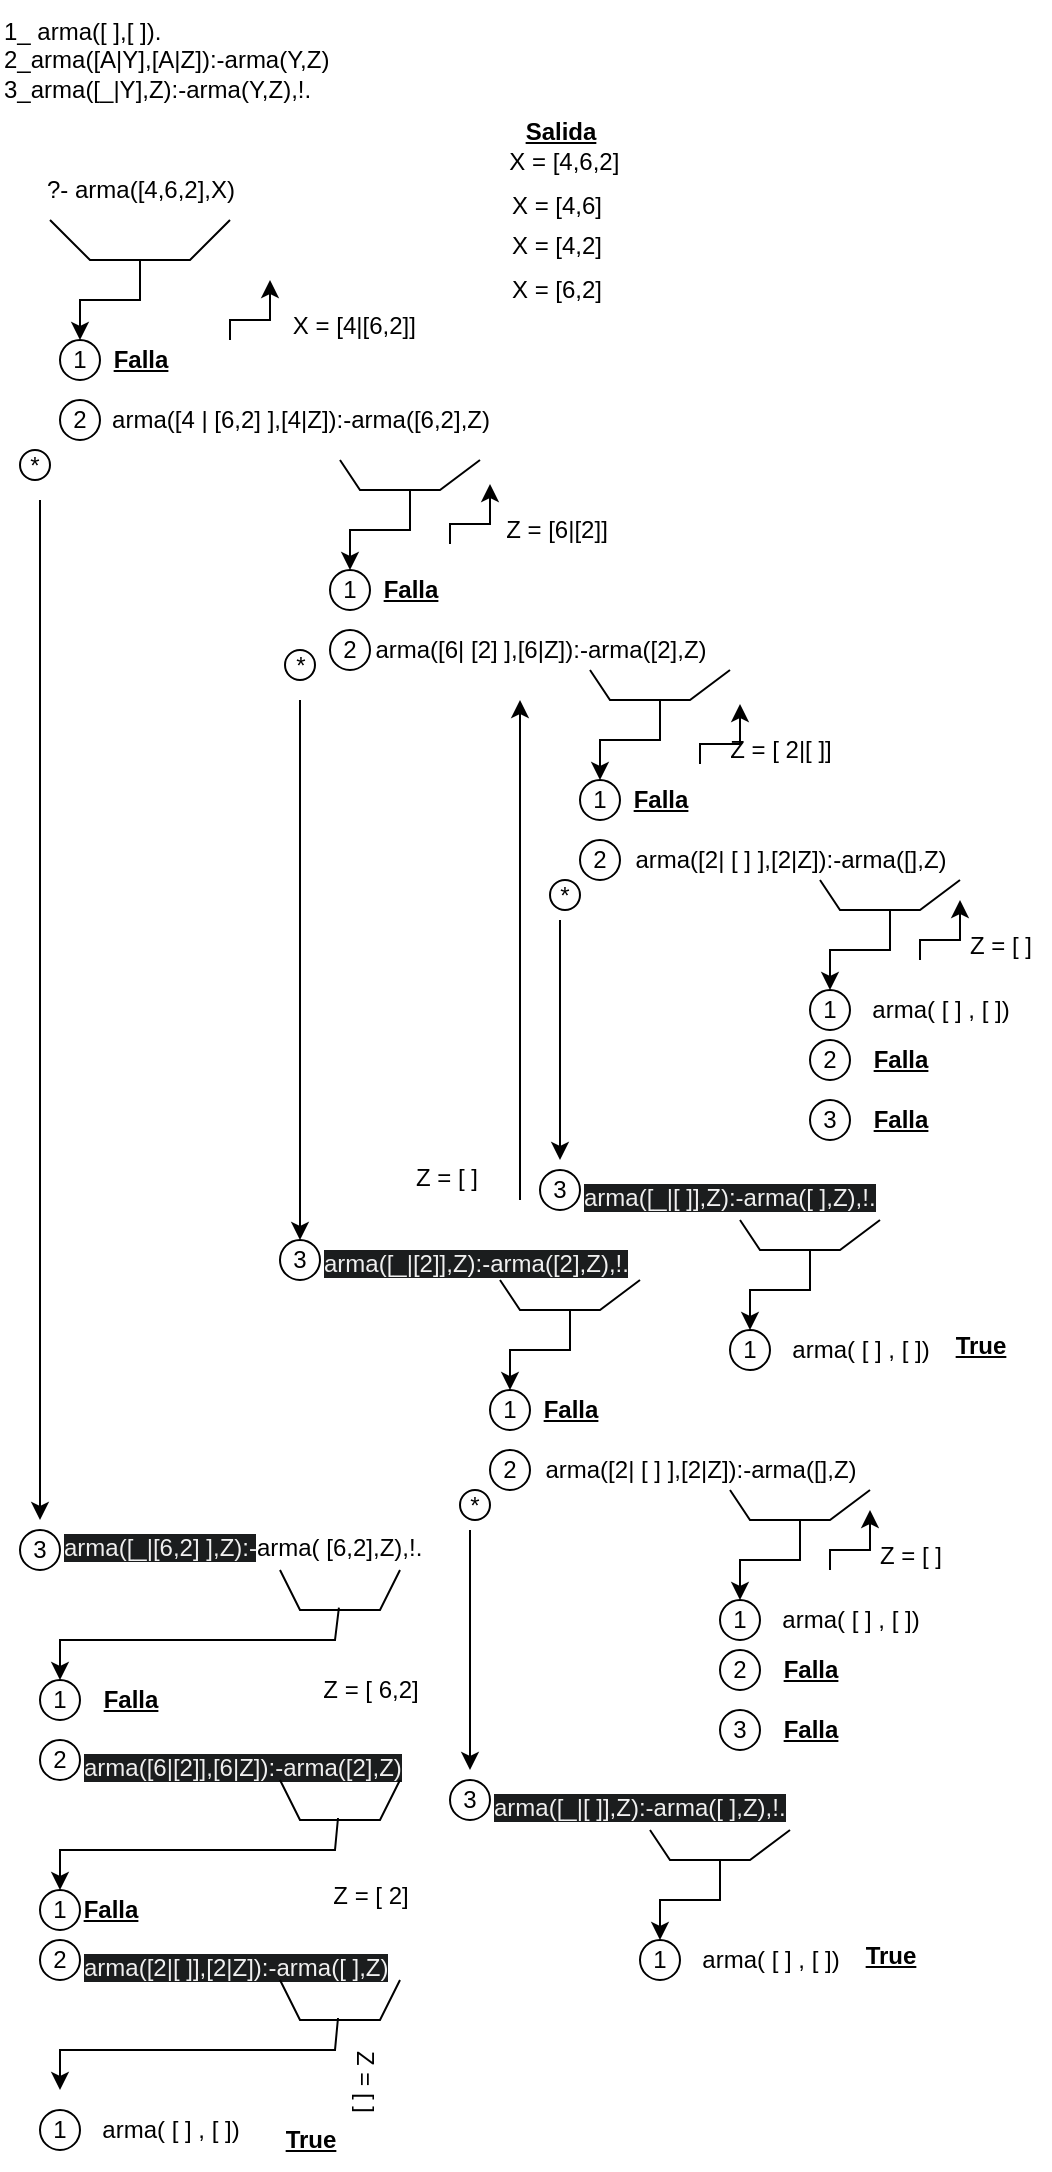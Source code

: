 <mxfile version="24.0.4" type="device">
  <diagram name="Página-1" id="GwPnhQOlcpGXeIiwjhAs">
    <mxGraphModel dx="1110" dy="437" grid="1" gridSize="10" guides="1" tooltips="1" connect="1" arrows="1" fold="1" page="1" pageScale="1" pageWidth="827" pageHeight="1169" math="0" shadow="0">
      <root>
        <mxCell id="0" />
        <mxCell id="1" parent="0" />
        <mxCell id="MnORDkhywNu7CgQ3jfC_-1" value="1_ arma([ ],[ ]).&lt;div&gt;2_&lt;span style=&quot;background-color: initial;&quot;&gt;arma([A|Y],[A|Z]):-arma(Y,Z)&lt;/span&gt;&lt;/div&gt;&lt;div&gt;3_arma([_|Y],Z):-arma(Y,Z),!.&lt;/div&gt;" style="text;html=1;align=left;verticalAlign=middle;resizable=0;points=[];autosize=1;strokeColor=none;fillColor=none;" vertex="1" parent="1">
          <mxGeometry x="10" width="190" height="60" as="geometry" />
        </mxCell>
        <mxCell id="MnORDkhywNu7CgQ3jfC_-2" value="?- arma([4,6,2],X)" style="text;html=1;align=center;verticalAlign=middle;resizable=0;points=[];autosize=1;strokeColor=none;fillColor=none;" vertex="1" parent="1">
          <mxGeometry x="20" y="80" width="120" height="30" as="geometry" />
        </mxCell>
        <mxCell id="MnORDkhywNu7CgQ3jfC_-3" value="" style="endArrow=none;html=1;rounded=0;" edge="1" parent="1">
          <mxGeometry width="50" height="50" relative="1" as="geometry">
            <mxPoint x="35" y="110" as="sourcePoint" />
            <mxPoint x="125" y="110" as="targetPoint" />
            <Array as="points">
              <mxPoint x="55" y="130" />
              <mxPoint x="75" y="130" />
              <mxPoint x="105" y="130" />
            </Array>
          </mxGeometry>
        </mxCell>
        <mxCell id="MnORDkhywNu7CgQ3jfC_-5" value="" style="endArrow=classic;html=1;rounded=0;" edge="1" parent="1">
          <mxGeometry width="50" height="50" relative="1" as="geometry">
            <mxPoint x="80" y="130" as="sourcePoint" />
            <mxPoint x="50" y="170" as="targetPoint" />
            <Array as="points">
              <mxPoint x="80" y="150" />
              <mxPoint x="50" y="150" />
            </Array>
          </mxGeometry>
        </mxCell>
        <mxCell id="MnORDkhywNu7CgQ3jfC_-6" value="1" style="ellipse;whiteSpace=wrap;html=1;aspect=fixed;" vertex="1" parent="1">
          <mxGeometry x="40" y="170" width="20" height="20" as="geometry" />
        </mxCell>
        <mxCell id="MnORDkhywNu7CgQ3jfC_-7" value="2" style="ellipse;whiteSpace=wrap;html=1;aspect=fixed;" vertex="1" parent="1">
          <mxGeometry x="40" y="200" width="20" height="20" as="geometry" />
        </mxCell>
        <mxCell id="MnORDkhywNu7CgQ3jfC_-9" value="&lt;b&gt;&lt;u&gt;Falla&lt;/u&gt;&lt;/b&gt;" style="text;html=1;align=center;verticalAlign=middle;resizable=0;points=[];autosize=1;strokeColor=none;fillColor=none;" vertex="1" parent="1">
          <mxGeometry x="55" y="165" width="50" height="30" as="geometry" />
        </mxCell>
        <mxCell id="MnORDkhywNu7CgQ3jfC_-10" value="&lt;span style=&quot;text-align: left;&quot;&gt;arma([4 | [6,2] ],[4|Z]):-arma([6,2],Z)&lt;/span&gt;" style="text;html=1;align=center;verticalAlign=middle;resizable=0;points=[];autosize=1;strokeColor=none;fillColor=none;" vertex="1" parent="1">
          <mxGeometry x="55" y="195" width="210" height="30" as="geometry" />
        </mxCell>
        <mxCell id="MnORDkhywNu7CgQ3jfC_-25" value="" style="endArrow=none;html=1;rounded=0;" edge="1" parent="1">
          <mxGeometry width="50" height="50" relative="1" as="geometry">
            <mxPoint x="180" y="230" as="sourcePoint" />
            <mxPoint x="250" y="230" as="targetPoint" />
            <Array as="points">
              <mxPoint x="190" y="245" />
              <mxPoint x="210" y="245" />
              <mxPoint x="230" y="245" />
            </Array>
          </mxGeometry>
        </mxCell>
        <mxCell id="MnORDkhywNu7CgQ3jfC_-26" value="" style="endArrow=classic;html=1;rounded=0;" edge="1" parent="1">
          <mxGeometry width="50" height="50" relative="1" as="geometry">
            <mxPoint x="215" y="245" as="sourcePoint" />
            <mxPoint x="185" y="285" as="targetPoint" />
            <Array as="points">
              <mxPoint x="215" y="265" />
              <mxPoint x="185" y="265" />
            </Array>
          </mxGeometry>
        </mxCell>
        <mxCell id="MnORDkhywNu7CgQ3jfC_-27" value="1" style="ellipse;whiteSpace=wrap;html=1;aspect=fixed;" vertex="1" parent="1">
          <mxGeometry x="175" y="285" width="20" height="20" as="geometry" />
        </mxCell>
        <mxCell id="MnORDkhywNu7CgQ3jfC_-28" value="2" style="ellipse;whiteSpace=wrap;html=1;aspect=fixed;" vertex="1" parent="1">
          <mxGeometry x="175" y="315" width="20" height="20" as="geometry" />
        </mxCell>
        <mxCell id="MnORDkhywNu7CgQ3jfC_-29" value="&lt;b&gt;&lt;u&gt;Falla&lt;/u&gt;&lt;/b&gt;" style="text;html=1;align=center;verticalAlign=middle;resizable=0;points=[];autosize=1;strokeColor=none;fillColor=none;" vertex="1" parent="1">
          <mxGeometry x="190" y="280" width="50" height="30" as="geometry" />
        </mxCell>
        <mxCell id="MnORDkhywNu7CgQ3jfC_-30" value="&lt;span style=&quot;text-align: left;&quot;&gt;arma([6| [2] ],[6|Z]):-arma([2],Z)&lt;/span&gt;" style="text;html=1;align=center;verticalAlign=middle;resizable=0;points=[];autosize=1;strokeColor=none;fillColor=none;" vertex="1" parent="1">
          <mxGeometry x="185" y="310" width="190" height="30" as="geometry" />
        </mxCell>
        <mxCell id="MnORDkhywNu7CgQ3jfC_-31" value="*" style="ellipse;whiteSpace=wrap;html=1;aspect=fixed;" vertex="1" parent="1">
          <mxGeometry x="20" y="225" width="15" height="15" as="geometry" />
        </mxCell>
        <mxCell id="MnORDkhywNu7CgQ3jfC_-32" value="*" style="ellipse;whiteSpace=wrap;html=1;aspect=fixed;" vertex="1" parent="1">
          <mxGeometry x="152.5" y="325" width="15" height="15" as="geometry" />
        </mxCell>
        <mxCell id="MnORDkhywNu7CgQ3jfC_-33" value="" style="endArrow=none;html=1;rounded=0;" edge="1" parent="1">
          <mxGeometry width="50" height="50" relative="1" as="geometry">
            <mxPoint x="305" y="335" as="sourcePoint" />
            <mxPoint x="375" y="335" as="targetPoint" />
            <Array as="points">
              <mxPoint x="315" y="350" />
              <mxPoint x="335" y="350" />
              <mxPoint x="355" y="350" />
            </Array>
          </mxGeometry>
        </mxCell>
        <mxCell id="MnORDkhywNu7CgQ3jfC_-34" value="" style="endArrow=classic;html=1;rounded=0;" edge="1" parent="1">
          <mxGeometry width="50" height="50" relative="1" as="geometry">
            <mxPoint x="340" y="350" as="sourcePoint" />
            <mxPoint x="310" y="390" as="targetPoint" />
            <Array as="points">
              <mxPoint x="340" y="370" />
              <mxPoint x="310" y="370" />
            </Array>
          </mxGeometry>
        </mxCell>
        <mxCell id="MnORDkhywNu7CgQ3jfC_-35" value="1" style="ellipse;whiteSpace=wrap;html=1;aspect=fixed;" vertex="1" parent="1">
          <mxGeometry x="300" y="390" width="20" height="20" as="geometry" />
        </mxCell>
        <mxCell id="MnORDkhywNu7CgQ3jfC_-36" value="2" style="ellipse;whiteSpace=wrap;html=1;aspect=fixed;" vertex="1" parent="1">
          <mxGeometry x="300" y="420" width="20" height="20" as="geometry" />
        </mxCell>
        <mxCell id="MnORDkhywNu7CgQ3jfC_-37" value="&lt;b&gt;&lt;u&gt;Falla&lt;/u&gt;&lt;/b&gt;" style="text;html=1;align=center;verticalAlign=middle;resizable=0;points=[];autosize=1;strokeColor=none;fillColor=none;" vertex="1" parent="1">
          <mxGeometry x="315" y="385" width="50" height="30" as="geometry" />
        </mxCell>
        <mxCell id="MnORDkhywNu7CgQ3jfC_-38" value="&lt;span style=&quot;text-align: left;&quot;&gt;arma([2| [ ] ],[2|Z]):-arma([],Z)&lt;/span&gt;" style="text;html=1;align=center;verticalAlign=middle;resizable=0;points=[];autosize=1;strokeColor=none;fillColor=none;" vertex="1" parent="1">
          <mxGeometry x="315" y="415" width="180" height="30" as="geometry" />
        </mxCell>
        <mxCell id="MnORDkhywNu7CgQ3jfC_-39" value="*" style="ellipse;whiteSpace=wrap;html=1;aspect=fixed;" vertex="1" parent="1">
          <mxGeometry x="285" y="440" width="15" height="15" as="geometry" />
        </mxCell>
        <mxCell id="MnORDkhywNu7CgQ3jfC_-40" value="" style="endArrow=none;html=1;rounded=0;" edge="1" parent="1">
          <mxGeometry width="50" height="50" relative="1" as="geometry">
            <mxPoint x="420" y="440" as="sourcePoint" />
            <mxPoint x="490" y="440" as="targetPoint" />
            <Array as="points">
              <mxPoint x="430" y="455" />
              <mxPoint x="450" y="455" />
              <mxPoint x="470" y="455" />
            </Array>
          </mxGeometry>
        </mxCell>
        <mxCell id="MnORDkhywNu7CgQ3jfC_-41" value="" style="endArrow=classic;html=1;rounded=0;" edge="1" parent="1">
          <mxGeometry width="50" height="50" relative="1" as="geometry">
            <mxPoint x="455" y="455" as="sourcePoint" />
            <mxPoint x="425" y="495" as="targetPoint" />
            <Array as="points">
              <mxPoint x="455" y="475" />
              <mxPoint x="425" y="475" />
            </Array>
          </mxGeometry>
        </mxCell>
        <mxCell id="MnORDkhywNu7CgQ3jfC_-42" value="1" style="ellipse;whiteSpace=wrap;html=1;aspect=fixed;" vertex="1" parent="1">
          <mxGeometry x="415" y="495" width="20" height="20" as="geometry" />
        </mxCell>
        <mxCell id="MnORDkhywNu7CgQ3jfC_-44" value="arma( [ ] , [ ])" style="text;html=1;align=center;verticalAlign=middle;resizable=0;points=[];autosize=1;strokeColor=none;fillColor=none;" vertex="1" parent="1">
          <mxGeometry x="435" y="490" width="90" height="30" as="geometry" />
        </mxCell>
        <mxCell id="MnORDkhywNu7CgQ3jfC_-47" value="" style="endArrow=classic;html=1;rounded=0;" edge="1" parent="1">
          <mxGeometry width="50" height="50" relative="1" as="geometry">
            <mxPoint x="470" y="480" as="sourcePoint" />
            <mxPoint x="490" y="450" as="targetPoint" />
            <Array as="points">
              <mxPoint x="470" y="470" />
              <mxPoint x="490" y="470" />
            </Array>
          </mxGeometry>
        </mxCell>
        <mxCell id="MnORDkhywNu7CgQ3jfC_-48" value="Z = [ ]" style="text;html=1;align=center;verticalAlign=middle;resizable=0;points=[];autosize=1;strokeColor=none;fillColor=none;" vertex="1" parent="1">
          <mxGeometry x="485" y="458" width="50" height="30" as="geometry" />
        </mxCell>
        <mxCell id="MnORDkhywNu7CgQ3jfC_-49" value="2" style="ellipse;whiteSpace=wrap;html=1;aspect=fixed;" vertex="1" parent="1">
          <mxGeometry x="415" y="520" width="20" height="20" as="geometry" />
        </mxCell>
        <mxCell id="MnORDkhywNu7CgQ3jfC_-50" value="3" style="ellipse;whiteSpace=wrap;html=1;aspect=fixed;" vertex="1" parent="1">
          <mxGeometry x="415" y="550" width="20" height="20" as="geometry" />
        </mxCell>
        <mxCell id="MnORDkhywNu7CgQ3jfC_-51" value="&lt;b&gt;&lt;u&gt;Falla&lt;/u&gt;&lt;/b&gt;" style="text;html=1;align=center;verticalAlign=middle;resizable=0;points=[];autosize=1;strokeColor=none;fillColor=none;" vertex="1" parent="1">
          <mxGeometry x="435" y="515" width="50" height="30" as="geometry" />
        </mxCell>
        <mxCell id="MnORDkhywNu7CgQ3jfC_-52" value="&lt;b&gt;&lt;u&gt;Falla&lt;/u&gt;&lt;/b&gt;" style="text;html=1;align=center;verticalAlign=middle;resizable=0;points=[];autosize=1;strokeColor=none;fillColor=none;" vertex="1" parent="1">
          <mxGeometry x="435" y="545" width="50" height="30" as="geometry" />
        </mxCell>
        <mxCell id="MnORDkhywNu7CgQ3jfC_-53" value="" style="endArrow=classic;html=1;rounded=0;" edge="1" parent="1">
          <mxGeometry width="50" height="50" relative="1" as="geometry">
            <mxPoint x="290" y="460" as="sourcePoint" />
            <mxPoint x="290" y="580" as="targetPoint" />
          </mxGeometry>
        </mxCell>
        <mxCell id="MnORDkhywNu7CgQ3jfC_-63" value="" style="endArrow=classic;html=1;rounded=0;" edge="1" parent="1">
          <mxGeometry width="50" height="50" relative="1" as="geometry">
            <mxPoint x="160" y="350" as="sourcePoint" />
            <mxPoint x="160" y="620" as="targetPoint" />
          </mxGeometry>
        </mxCell>
        <mxCell id="MnORDkhywNu7CgQ3jfC_-88" value="" style="endArrow=classic;html=1;rounded=0;" edge="1" parent="1">
          <mxGeometry width="50" height="50" relative="1" as="geometry">
            <mxPoint x="30" y="250" as="sourcePoint" />
            <mxPoint x="30" y="760" as="targetPoint" />
          </mxGeometry>
        </mxCell>
        <mxCell id="MnORDkhywNu7CgQ3jfC_-89" value="3" style="ellipse;whiteSpace=wrap;html=1;aspect=fixed;" vertex="1" parent="1">
          <mxGeometry x="20" y="765" width="20" height="20" as="geometry" />
        </mxCell>
        <mxCell id="MnORDkhywNu7CgQ3jfC_-90" value="&lt;span style=&quot;color: rgb(240, 240, 240); font-family: Helvetica; font-size: 12px; font-style: normal; font-variant-ligatures: normal; font-variant-caps: normal; font-weight: 400; letter-spacing: normal; orphans: 2; text-align: left; text-indent: 0px; text-transform: none; widows: 2; word-spacing: 0px; -webkit-text-stroke-width: 0px; white-space: nowrap; background-color: rgb(27, 29, 30); text-decoration-thickness: initial; text-decoration-style: initial; text-decoration-color: initial; display: inline !important; float: none;&quot;&gt;arma([_|[6,2] ],Z):-&lt;/span&gt;&lt;span style=&quot;text-wrap: nowrap;&quot;&gt;arma( [6,2],Z),!.&lt;/span&gt;" style="text;whiteSpace=wrap;html=1;" vertex="1" parent="1">
          <mxGeometry x="40" y="760" width="190" height="40" as="geometry" />
        </mxCell>
        <mxCell id="MnORDkhywNu7CgQ3jfC_-93" value="" style="endArrow=classic;html=1;rounded=0;" edge="1" parent="1">
          <mxGeometry width="50" height="50" relative="1" as="geometry">
            <mxPoint x="360" y="382" as="sourcePoint" />
            <mxPoint x="380" y="352" as="targetPoint" />
            <Array as="points">
              <mxPoint x="360" y="372" />
              <mxPoint x="380" y="372" />
            </Array>
          </mxGeometry>
        </mxCell>
        <mxCell id="MnORDkhywNu7CgQ3jfC_-94" value="Z = [ 2|[ ]]" style="text;html=1;align=center;verticalAlign=middle;resizable=0;points=[];autosize=1;strokeColor=none;fillColor=none;" vertex="1" parent="1">
          <mxGeometry x="365" y="360" width="70" height="30" as="geometry" />
        </mxCell>
        <mxCell id="MnORDkhywNu7CgQ3jfC_-95" value="" style="endArrow=classic;html=1;rounded=0;" edge="1" parent="1">
          <mxGeometry width="50" height="50" relative="1" as="geometry">
            <mxPoint x="235" y="272" as="sourcePoint" />
            <mxPoint x="255" y="242" as="targetPoint" />
            <Array as="points">
              <mxPoint x="235" y="262" />
              <mxPoint x="255" y="262" />
            </Array>
          </mxGeometry>
        </mxCell>
        <mxCell id="MnORDkhywNu7CgQ3jfC_-96" value="Z = [6|[2]]" style="text;html=1;align=center;verticalAlign=middle;resizable=0;points=[];autosize=1;strokeColor=none;fillColor=none;" vertex="1" parent="1">
          <mxGeometry x="252.5" y="250" width="70" height="30" as="geometry" />
        </mxCell>
        <mxCell id="MnORDkhywNu7CgQ3jfC_-109" value="" style="endArrow=classic;html=1;rounded=0;" edge="1" parent="1">
          <mxGeometry width="50" height="50" relative="1" as="geometry">
            <mxPoint x="125" y="170" as="sourcePoint" />
            <mxPoint x="145" y="140" as="targetPoint" />
            <Array as="points">
              <mxPoint x="125" y="160" />
              <mxPoint x="145" y="160" />
            </Array>
          </mxGeometry>
        </mxCell>
        <mxCell id="MnORDkhywNu7CgQ3jfC_-110" value="&amp;nbsp; &amp;nbsp; X = [4|[6,2]]" style="text;html=1;align=center;verticalAlign=middle;resizable=0;points=[];autosize=1;strokeColor=none;fillColor=none;" vertex="1" parent="1">
          <mxGeometry x="130" y="148" width="100" height="30" as="geometry" />
        </mxCell>
        <mxCell id="MnORDkhywNu7CgQ3jfC_-111" value="&lt;b&gt;&lt;u&gt;Salida&lt;/u&gt;&lt;/b&gt;&lt;div&gt;&amp;nbsp;X = [4,6,2]&lt;/div&gt;" style="text;html=1;align=center;verticalAlign=middle;resizable=0;points=[];autosize=1;strokeColor=none;fillColor=none;" vertex="1" parent="1">
          <mxGeometry x="250" y="53" width="80" height="40" as="geometry" />
        </mxCell>
        <mxCell id="MnORDkhywNu7CgQ3jfC_-148" value="" style="endArrow=none;html=1;rounded=0;" edge="1" parent="1">
          <mxGeometry width="50" height="50" relative="1" as="geometry">
            <mxPoint x="150" y="785" as="sourcePoint" />
            <mxPoint x="210" y="785" as="targetPoint" />
            <Array as="points">
              <mxPoint x="160" y="805" />
              <mxPoint x="180" y="805" />
              <mxPoint x="200" y="805" />
            </Array>
          </mxGeometry>
        </mxCell>
        <mxCell id="MnORDkhywNu7CgQ3jfC_-149" value="" style="endArrow=classic;html=1;rounded=0;exitX=0.734;exitY=1.096;exitDx=0;exitDy=0;exitPerimeter=0;" edge="1" parent="1" source="MnORDkhywNu7CgQ3jfC_-90">
          <mxGeometry width="50" height="50" relative="1" as="geometry">
            <mxPoint x="177.5" y="800" as="sourcePoint" />
            <mxPoint x="40" y="840" as="targetPoint" />
            <Array as="points">
              <mxPoint x="177.5" y="820" />
              <mxPoint x="40" y="820" />
            </Array>
          </mxGeometry>
        </mxCell>
        <mxCell id="MnORDkhywNu7CgQ3jfC_-150" value="1" style="ellipse;whiteSpace=wrap;html=1;aspect=fixed;" vertex="1" parent="1">
          <mxGeometry x="30" y="840" width="20" height="20" as="geometry" />
        </mxCell>
        <mxCell id="MnORDkhywNu7CgQ3jfC_-151" value="2" style="ellipse;whiteSpace=wrap;html=1;aspect=fixed;" vertex="1" parent="1">
          <mxGeometry x="30" y="870" width="20" height="20" as="geometry" />
        </mxCell>
        <mxCell id="MnORDkhywNu7CgQ3jfC_-152" value="&lt;span style=&quot;color: rgb(240, 240, 240); font-family: Helvetica; font-size: 12px; font-style: normal; font-variant-ligatures: normal; font-variant-caps: normal; font-weight: 400; letter-spacing: normal; orphans: 2; text-align: left; text-indent: 0px; text-transform: none; widows: 2; word-spacing: 0px; -webkit-text-stroke-width: 0px; white-space: nowrap; background-color: rgb(27, 29, 30); text-decoration-thickness: initial; text-decoration-style: initial; text-decoration-color: initial; display: inline !important; float: none;&quot;&gt;arma([6|[2]],[6|Z]):-arma([2],Z)&lt;/span&gt;" style="text;whiteSpace=wrap;html=1;" vertex="1" parent="1">
          <mxGeometry x="50" y="870" width="180" height="40" as="geometry" />
        </mxCell>
        <mxCell id="MnORDkhywNu7CgQ3jfC_-153" value="" style="endArrow=none;html=1;rounded=0;" edge="1" parent="1">
          <mxGeometry width="50" height="50" relative="1" as="geometry">
            <mxPoint x="150" y="890" as="sourcePoint" />
            <mxPoint x="210" y="890" as="targetPoint" />
            <Array as="points">
              <mxPoint x="160" y="910" />
              <mxPoint x="180" y="910" />
              <mxPoint x="200" y="910" />
            </Array>
          </mxGeometry>
        </mxCell>
        <mxCell id="MnORDkhywNu7CgQ3jfC_-154" value="" style="endArrow=classic;html=1;rounded=0;exitX=0.734;exitY=1.096;exitDx=0;exitDy=0;exitPerimeter=0;" edge="1" parent="1">
          <mxGeometry width="50" height="50" relative="1" as="geometry">
            <mxPoint x="179" y="909" as="sourcePoint" />
            <mxPoint x="40" y="945" as="targetPoint" />
            <Array as="points">
              <mxPoint x="177.5" y="925" />
              <mxPoint x="40" y="925" />
            </Array>
          </mxGeometry>
        </mxCell>
        <mxCell id="MnORDkhywNu7CgQ3jfC_-155" value="1" style="ellipse;whiteSpace=wrap;html=1;aspect=fixed;" vertex="1" parent="1">
          <mxGeometry x="30" y="945" width="20" height="20" as="geometry" />
        </mxCell>
        <mxCell id="MnORDkhywNu7CgQ3jfC_-156" value="&lt;b&gt;&lt;u&gt;Falla&lt;/u&gt;&lt;/b&gt;" style="text;html=1;align=center;verticalAlign=middle;resizable=0;points=[];autosize=1;strokeColor=none;fillColor=none;" vertex="1" parent="1">
          <mxGeometry x="50" y="835" width="50" height="30" as="geometry" />
        </mxCell>
        <mxCell id="MnORDkhywNu7CgQ3jfC_-157" value="&lt;b&gt;&lt;u&gt;Falla&lt;/u&gt;&lt;/b&gt;" style="text;html=1;align=center;verticalAlign=middle;resizable=0;points=[];autosize=1;strokeColor=none;fillColor=none;" vertex="1" parent="1">
          <mxGeometry x="40" y="940" width="50" height="30" as="geometry" />
        </mxCell>
        <mxCell id="MnORDkhywNu7CgQ3jfC_-158" value="2" style="ellipse;whiteSpace=wrap;html=1;aspect=fixed;" vertex="1" parent="1">
          <mxGeometry x="30" y="970" width="20" height="20" as="geometry" />
        </mxCell>
        <mxCell id="MnORDkhywNu7CgQ3jfC_-159" value="&lt;span style=&quot;color: rgb(240, 240, 240); font-family: Helvetica; font-size: 12px; font-style: normal; font-variant-ligatures: normal; font-variant-caps: normal; font-weight: 400; letter-spacing: normal; orphans: 2; text-align: left; text-indent: 0px; text-transform: none; widows: 2; word-spacing: 0px; -webkit-text-stroke-width: 0px; white-space: nowrap; background-color: rgb(27, 29, 30); text-decoration-thickness: initial; text-decoration-style: initial; text-decoration-color: initial; display: inline !important; float: none;&quot;&gt;arma([2|[ ]],[2|Z]):-arma([ ],Z)&lt;/span&gt;" style="text;whiteSpace=wrap;html=1;" vertex="1" parent="1">
          <mxGeometry x="50" y="970" width="180" height="40" as="geometry" />
        </mxCell>
        <mxCell id="MnORDkhywNu7CgQ3jfC_-160" value="" style="endArrow=none;html=1;rounded=0;" edge="1" parent="1">
          <mxGeometry width="50" height="50" relative="1" as="geometry">
            <mxPoint x="150" y="990" as="sourcePoint" />
            <mxPoint x="210" y="990" as="targetPoint" />
            <Array as="points">
              <mxPoint x="160" y="1010" />
              <mxPoint x="180" y="1010" />
              <mxPoint x="200" y="1010" />
            </Array>
          </mxGeometry>
        </mxCell>
        <mxCell id="MnORDkhywNu7CgQ3jfC_-161" value="" style="endArrow=classic;html=1;rounded=0;exitX=0.734;exitY=1.096;exitDx=0;exitDy=0;exitPerimeter=0;" edge="1" parent="1">
          <mxGeometry width="50" height="50" relative="1" as="geometry">
            <mxPoint x="179" y="1009" as="sourcePoint" />
            <mxPoint x="40" y="1045" as="targetPoint" />
            <Array as="points">
              <mxPoint x="177.5" y="1025" />
              <mxPoint x="40" y="1025" />
            </Array>
          </mxGeometry>
        </mxCell>
        <mxCell id="MnORDkhywNu7CgQ3jfC_-162" value="1" style="ellipse;whiteSpace=wrap;html=1;aspect=fixed;" vertex="1" parent="1">
          <mxGeometry x="30" y="1055" width="20" height="20" as="geometry" />
        </mxCell>
        <mxCell id="MnORDkhywNu7CgQ3jfC_-163" value="arma( [ ] , [ ])" style="text;html=1;align=center;verticalAlign=middle;resizable=0;points=[];autosize=1;strokeColor=none;fillColor=none;" vertex="1" parent="1">
          <mxGeometry x="50" y="1050" width="90" height="30" as="geometry" />
        </mxCell>
        <mxCell id="MnORDkhywNu7CgQ3jfC_-164" value="&lt;b&gt;&lt;u&gt;True&lt;/u&gt;&lt;/b&gt;" style="text;html=1;align=center;verticalAlign=middle;resizable=0;points=[];autosize=1;strokeColor=none;fillColor=none;" vertex="1" parent="1">
          <mxGeometry x="140" y="1055" width="50" height="30" as="geometry" />
        </mxCell>
        <mxCell id="MnORDkhywNu7CgQ3jfC_-165" value="Z = [ ]" style="text;html=1;align=center;verticalAlign=middle;resizable=0;points=[];autosize=1;strokeColor=none;fillColor=none;rotation=90;" vertex="1" parent="1">
          <mxGeometry x="167.5" y="1025" width="50" height="30" as="geometry" />
        </mxCell>
        <mxCell id="MnORDkhywNu7CgQ3jfC_-166" value="Z = [ 2]" style="text;html=1;align=center;verticalAlign=middle;resizable=0;points=[];autosize=1;strokeColor=none;fillColor=none;" vertex="1" parent="1">
          <mxGeometry x="165" y="933" width="60" height="30" as="geometry" />
        </mxCell>
        <mxCell id="MnORDkhywNu7CgQ3jfC_-167" value="Z = [ 6,2]" style="text;html=1;align=center;verticalAlign=middle;resizable=0;points=[];autosize=1;strokeColor=none;fillColor=none;" vertex="1" parent="1">
          <mxGeometry x="160" y="830" width="70" height="30" as="geometry" />
        </mxCell>
        <mxCell id="MnORDkhywNu7CgQ3jfC_-169" value="3" style="ellipse;whiteSpace=wrap;html=1;aspect=fixed;" vertex="1" parent="1">
          <mxGeometry x="280" y="585" width="20" height="20" as="geometry" />
        </mxCell>
        <mxCell id="MnORDkhywNu7CgQ3jfC_-170" value="&lt;span style=&quot;color: rgb(240, 240, 240); font-family: Helvetica; font-size: 12px; font-style: normal; font-variant-ligatures: normal; font-variant-caps: normal; font-weight: 400; letter-spacing: normal; orphans: 2; text-align: left; text-indent: 0px; text-transform: none; widows: 2; word-spacing: 0px; -webkit-text-stroke-width: 0px; white-space: nowrap; background-color: rgb(27, 29, 30); text-decoration-thickness: initial; text-decoration-style: initial; text-decoration-color: initial; display: inline !important; float: none;&quot;&gt;arma([_|[ ]],Z):-arma([ ],Z),!.&lt;/span&gt;" style="text;whiteSpace=wrap;html=1;" vertex="1" parent="1">
          <mxGeometry x="300" y="585" width="170" height="40" as="geometry" />
        </mxCell>
        <mxCell id="MnORDkhywNu7CgQ3jfC_-171" value="" style="endArrow=none;html=1;rounded=0;" edge="1" parent="1">
          <mxGeometry width="50" height="50" relative="1" as="geometry">
            <mxPoint x="380" y="610" as="sourcePoint" />
            <mxPoint x="450" y="610" as="targetPoint" />
            <Array as="points">
              <mxPoint x="390" y="625" />
              <mxPoint x="410" y="625" />
              <mxPoint x="430" y="625" />
            </Array>
          </mxGeometry>
        </mxCell>
        <mxCell id="MnORDkhywNu7CgQ3jfC_-172" value="" style="endArrow=classic;html=1;rounded=0;" edge="1" parent="1">
          <mxGeometry width="50" height="50" relative="1" as="geometry">
            <mxPoint x="415" y="625" as="sourcePoint" />
            <mxPoint x="385" y="665" as="targetPoint" />
            <Array as="points">
              <mxPoint x="415" y="645" />
              <mxPoint x="385" y="645" />
            </Array>
          </mxGeometry>
        </mxCell>
        <mxCell id="MnORDkhywNu7CgQ3jfC_-173" value="1" style="ellipse;whiteSpace=wrap;html=1;aspect=fixed;" vertex="1" parent="1">
          <mxGeometry x="375" y="665" width="20" height="20" as="geometry" />
        </mxCell>
        <mxCell id="MnORDkhywNu7CgQ3jfC_-174" value="arma( [ ] , [ ])" style="text;html=1;align=center;verticalAlign=middle;resizable=0;points=[];autosize=1;strokeColor=none;fillColor=none;" vertex="1" parent="1">
          <mxGeometry x="395" y="660" width="90" height="30" as="geometry" />
        </mxCell>
        <mxCell id="MnORDkhywNu7CgQ3jfC_-175" value="" style="endArrow=classic;html=1;rounded=0;" edge="1" parent="1">
          <mxGeometry width="50" height="50" relative="1" as="geometry">
            <mxPoint x="270" y="600" as="sourcePoint" />
            <mxPoint x="270" y="350" as="targetPoint" />
            <Array as="points">
              <mxPoint x="270" y="590" />
              <mxPoint x="270" y="570" />
            </Array>
          </mxGeometry>
        </mxCell>
        <mxCell id="MnORDkhywNu7CgQ3jfC_-176" value="Z = [ ]" style="text;html=1;align=center;verticalAlign=middle;resizable=0;points=[];autosize=1;strokeColor=none;fillColor=none;" vertex="1" parent="1">
          <mxGeometry x="207.5" y="574" width="50" height="30" as="geometry" />
        </mxCell>
        <mxCell id="MnORDkhywNu7CgQ3jfC_-178" value="&lt;b&gt;&lt;u&gt;True&lt;/u&gt;&lt;/b&gt;" style="text;html=1;align=center;verticalAlign=middle;resizable=0;points=[];autosize=1;strokeColor=none;fillColor=none;" vertex="1" parent="1">
          <mxGeometry x="475" y="658" width="50" height="30" as="geometry" />
        </mxCell>
        <mxCell id="MnORDkhywNu7CgQ3jfC_-179" value="&lt;span style=&quot;color: rgb(240, 240, 240); font-family: Helvetica; font-size: 12px; font-style: normal; font-variant-ligatures: normal; font-variant-caps: normal; font-weight: 400; letter-spacing: normal; orphans: 2; text-align: left; text-indent: 0px; text-transform: none; widows: 2; word-spacing: 0px; -webkit-text-stroke-width: 0px; white-space: nowrap; background-color: rgb(27, 29, 30); text-decoration-thickness: initial; text-decoration-style: initial; text-decoration-color: initial; display: inline !important; float: none;&quot;&gt;arma([_|[2]],Z):-arma([2],Z),!.&lt;/span&gt;" style="text;whiteSpace=wrap;html=1;" vertex="1" parent="1">
          <mxGeometry x="170" y="618" width="170" height="40" as="geometry" />
        </mxCell>
        <mxCell id="MnORDkhywNu7CgQ3jfC_-180" value="3" style="ellipse;whiteSpace=wrap;html=1;aspect=fixed;" vertex="1" parent="1">
          <mxGeometry x="150" y="620" width="20" height="20" as="geometry" />
        </mxCell>
        <mxCell id="MnORDkhywNu7CgQ3jfC_-181" value="X = [4,6]" style="text;html=1;align=center;verticalAlign=middle;resizable=0;points=[];autosize=1;strokeColor=none;fillColor=none;" vertex="1" parent="1">
          <mxGeometry x="252.5" y="88" width="70" height="30" as="geometry" />
        </mxCell>
        <mxCell id="MnORDkhywNu7CgQ3jfC_-182" value="" style="endArrow=none;html=1;rounded=0;" edge="1" parent="1">
          <mxGeometry width="50" height="50" relative="1" as="geometry">
            <mxPoint x="260" y="640" as="sourcePoint" />
            <mxPoint x="330" y="640" as="targetPoint" />
            <Array as="points">
              <mxPoint x="270" y="655" />
              <mxPoint x="290" y="655" />
              <mxPoint x="310" y="655" />
            </Array>
          </mxGeometry>
        </mxCell>
        <mxCell id="MnORDkhywNu7CgQ3jfC_-183" value="" style="endArrow=classic;html=1;rounded=0;" edge="1" parent="1">
          <mxGeometry width="50" height="50" relative="1" as="geometry">
            <mxPoint x="295" y="655" as="sourcePoint" />
            <mxPoint x="265" y="695" as="targetPoint" />
            <Array as="points">
              <mxPoint x="295" y="675" />
              <mxPoint x="265" y="675" />
            </Array>
          </mxGeometry>
        </mxCell>
        <mxCell id="MnORDkhywNu7CgQ3jfC_-184" value="1" style="ellipse;whiteSpace=wrap;html=1;aspect=fixed;" vertex="1" parent="1">
          <mxGeometry x="255" y="695" width="20" height="20" as="geometry" />
        </mxCell>
        <mxCell id="MnORDkhywNu7CgQ3jfC_-185" value="2" style="ellipse;whiteSpace=wrap;html=1;aspect=fixed;" vertex="1" parent="1">
          <mxGeometry x="255" y="725" width="20" height="20" as="geometry" />
        </mxCell>
        <mxCell id="MnORDkhywNu7CgQ3jfC_-186" value="&lt;b&gt;&lt;u&gt;Falla&lt;/u&gt;&lt;/b&gt;" style="text;html=1;align=center;verticalAlign=middle;resizable=0;points=[];autosize=1;strokeColor=none;fillColor=none;" vertex="1" parent="1">
          <mxGeometry x="270" y="690" width="50" height="30" as="geometry" />
        </mxCell>
        <mxCell id="MnORDkhywNu7CgQ3jfC_-187" value="&lt;span style=&quot;text-align: left;&quot;&gt;arma([2| [ ] ],[2|Z]):-arma([],Z)&lt;/span&gt;" style="text;html=1;align=center;verticalAlign=middle;resizable=0;points=[];autosize=1;strokeColor=none;fillColor=none;" vertex="1" parent="1">
          <mxGeometry x="270" y="720" width="180" height="30" as="geometry" />
        </mxCell>
        <mxCell id="MnORDkhywNu7CgQ3jfC_-188" value="*" style="ellipse;whiteSpace=wrap;html=1;aspect=fixed;" vertex="1" parent="1">
          <mxGeometry x="240" y="745" width="15" height="15" as="geometry" />
        </mxCell>
        <mxCell id="MnORDkhywNu7CgQ3jfC_-189" value="" style="endArrow=none;html=1;rounded=0;" edge="1" parent="1">
          <mxGeometry width="50" height="50" relative="1" as="geometry">
            <mxPoint x="375" y="745" as="sourcePoint" />
            <mxPoint x="445" y="745" as="targetPoint" />
            <Array as="points">
              <mxPoint x="385" y="760" />
              <mxPoint x="405" y="760" />
              <mxPoint x="425" y="760" />
            </Array>
          </mxGeometry>
        </mxCell>
        <mxCell id="MnORDkhywNu7CgQ3jfC_-190" value="" style="endArrow=classic;html=1;rounded=0;" edge="1" parent="1">
          <mxGeometry width="50" height="50" relative="1" as="geometry">
            <mxPoint x="410" y="760" as="sourcePoint" />
            <mxPoint x="380" y="800" as="targetPoint" />
            <Array as="points">
              <mxPoint x="410" y="780" />
              <mxPoint x="380" y="780" />
            </Array>
          </mxGeometry>
        </mxCell>
        <mxCell id="MnORDkhywNu7CgQ3jfC_-191" value="1" style="ellipse;whiteSpace=wrap;html=1;aspect=fixed;" vertex="1" parent="1">
          <mxGeometry x="370" y="800" width="20" height="20" as="geometry" />
        </mxCell>
        <mxCell id="MnORDkhywNu7CgQ3jfC_-192" value="arma( [ ] , [ ])" style="text;html=1;align=center;verticalAlign=middle;resizable=0;points=[];autosize=1;strokeColor=none;fillColor=none;" vertex="1" parent="1">
          <mxGeometry x="390" y="795" width="90" height="30" as="geometry" />
        </mxCell>
        <mxCell id="MnORDkhywNu7CgQ3jfC_-193" value="" style="endArrow=classic;html=1;rounded=0;" edge="1" parent="1">
          <mxGeometry width="50" height="50" relative="1" as="geometry">
            <mxPoint x="425" y="785" as="sourcePoint" />
            <mxPoint x="445" y="755" as="targetPoint" />
            <Array as="points">
              <mxPoint x="425" y="775" />
              <mxPoint x="445" y="775" />
            </Array>
          </mxGeometry>
        </mxCell>
        <mxCell id="MnORDkhywNu7CgQ3jfC_-194" value="Z = [ ]" style="text;html=1;align=center;verticalAlign=middle;resizable=0;points=[];autosize=1;strokeColor=none;fillColor=none;" vertex="1" parent="1">
          <mxGeometry x="440" y="763" width="50" height="30" as="geometry" />
        </mxCell>
        <mxCell id="MnORDkhywNu7CgQ3jfC_-195" value="2" style="ellipse;whiteSpace=wrap;html=1;aspect=fixed;" vertex="1" parent="1">
          <mxGeometry x="370" y="825" width="20" height="20" as="geometry" />
        </mxCell>
        <mxCell id="MnORDkhywNu7CgQ3jfC_-196" value="3" style="ellipse;whiteSpace=wrap;html=1;aspect=fixed;" vertex="1" parent="1">
          <mxGeometry x="370" y="855" width="20" height="20" as="geometry" />
        </mxCell>
        <mxCell id="MnORDkhywNu7CgQ3jfC_-197" value="&lt;b&gt;&lt;u&gt;Falla&lt;/u&gt;&lt;/b&gt;" style="text;html=1;align=center;verticalAlign=middle;resizable=0;points=[];autosize=1;strokeColor=none;fillColor=none;" vertex="1" parent="1">
          <mxGeometry x="390" y="820" width="50" height="30" as="geometry" />
        </mxCell>
        <mxCell id="MnORDkhywNu7CgQ3jfC_-198" value="&lt;b&gt;&lt;u&gt;Falla&lt;/u&gt;&lt;/b&gt;" style="text;html=1;align=center;verticalAlign=middle;resizable=0;points=[];autosize=1;strokeColor=none;fillColor=none;" vertex="1" parent="1">
          <mxGeometry x="390" y="850" width="50" height="30" as="geometry" />
        </mxCell>
        <mxCell id="MnORDkhywNu7CgQ3jfC_-199" value="" style="endArrow=classic;html=1;rounded=0;" edge="1" parent="1">
          <mxGeometry width="50" height="50" relative="1" as="geometry">
            <mxPoint x="245" y="765" as="sourcePoint" />
            <mxPoint x="245" y="885" as="targetPoint" />
          </mxGeometry>
        </mxCell>
        <mxCell id="MnORDkhywNu7CgQ3jfC_-202" value="3" style="ellipse;whiteSpace=wrap;html=1;aspect=fixed;" vertex="1" parent="1">
          <mxGeometry x="235" y="890" width="20" height="20" as="geometry" />
        </mxCell>
        <mxCell id="MnORDkhywNu7CgQ3jfC_-203" value="&lt;span style=&quot;color: rgb(240, 240, 240); font-family: Helvetica; font-size: 12px; font-style: normal; font-variant-ligatures: normal; font-variant-caps: normal; font-weight: 400; letter-spacing: normal; orphans: 2; text-align: left; text-indent: 0px; text-transform: none; widows: 2; word-spacing: 0px; -webkit-text-stroke-width: 0px; white-space: nowrap; background-color: rgb(27, 29, 30); text-decoration-thickness: initial; text-decoration-style: initial; text-decoration-color: initial; display: inline !important; float: none;&quot;&gt;arma([_|[ ]],Z):-arma([ ],Z),!.&lt;/span&gt;" style="text;whiteSpace=wrap;html=1;" vertex="1" parent="1">
          <mxGeometry x="255" y="890" width="170" height="40" as="geometry" />
        </mxCell>
        <mxCell id="MnORDkhywNu7CgQ3jfC_-204" value="" style="endArrow=none;html=1;rounded=0;" edge="1" parent="1">
          <mxGeometry width="50" height="50" relative="1" as="geometry">
            <mxPoint x="335" y="915" as="sourcePoint" />
            <mxPoint x="405" y="915" as="targetPoint" />
            <Array as="points">
              <mxPoint x="345" y="930" />
              <mxPoint x="365" y="930" />
              <mxPoint x="385" y="930" />
            </Array>
          </mxGeometry>
        </mxCell>
        <mxCell id="MnORDkhywNu7CgQ3jfC_-205" value="" style="endArrow=classic;html=1;rounded=0;" edge="1" parent="1">
          <mxGeometry width="50" height="50" relative="1" as="geometry">
            <mxPoint x="370" y="930" as="sourcePoint" />
            <mxPoint x="340" y="970" as="targetPoint" />
            <Array as="points">
              <mxPoint x="370" y="950" />
              <mxPoint x="340" y="950" />
            </Array>
          </mxGeometry>
        </mxCell>
        <mxCell id="MnORDkhywNu7CgQ3jfC_-206" value="1" style="ellipse;whiteSpace=wrap;html=1;aspect=fixed;" vertex="1" parent="1">
          <mxGeometry x="330" y="970" width="20" height="20" as="geometry" />
        </mxCell>
        <mxCell id="MnORDkhywNu7CgQ3jfC_-207" value="arma( [ ] , [ ])" style="text;html=1;align=center;verticalAlign=middle;resizable=0;points=[];autosize=1;strokeColor=none;fillColor=none;" vertex="1" parent="1">
          <mxGeometry x="350" y="965" width="90" height="30" as="geometry" />
        </mxCell>
        <mxCell id="MnORDkhywNu7CgQ3jfC_-208" value="&lt;b&gt;&lt;u&gt;True&lt;/u&gt;&lt;/b&gt;" style="text;html=1;align=center;verticalAlign=middle;resizable=0;points=[];autosize=1;strokeColor=none;fillColor=none;" vertex="1" parent="1">
          <mxGeometry x="430" y="963" width="50" height="30" as="geometry" />
        </mxCell>
        <mxCell id="MnORDkhywNu7CgQ3jfC_-209" value="X = [4,2]" style="text;html=1;align=center;verticalAlign=middle;resizable=0;points=[];autosize=1;strokeColor=none;fillColor=none;" vertex="1" parent="1">
          <mxGeometry x="252.5" y="108" width="70" height="30" as="geometry" />
        </mxCell>
        <mxCell id="MnORDkhywNu7CgQ3jfC_-210" value="X = [6,2]" style="text;html=1;align=center;verticalAlign=middle;resizable=0;points=[];autosize=1;strokeColor=none;fillColor=none;" vertex="1" parent="1">
          <mxGeometry x="252.5" y="130" width="70" height="30" as="geometry" />
        </mxCell>
      </root>
    </mxGraphModel>
  </diagram>
</mxfile>
